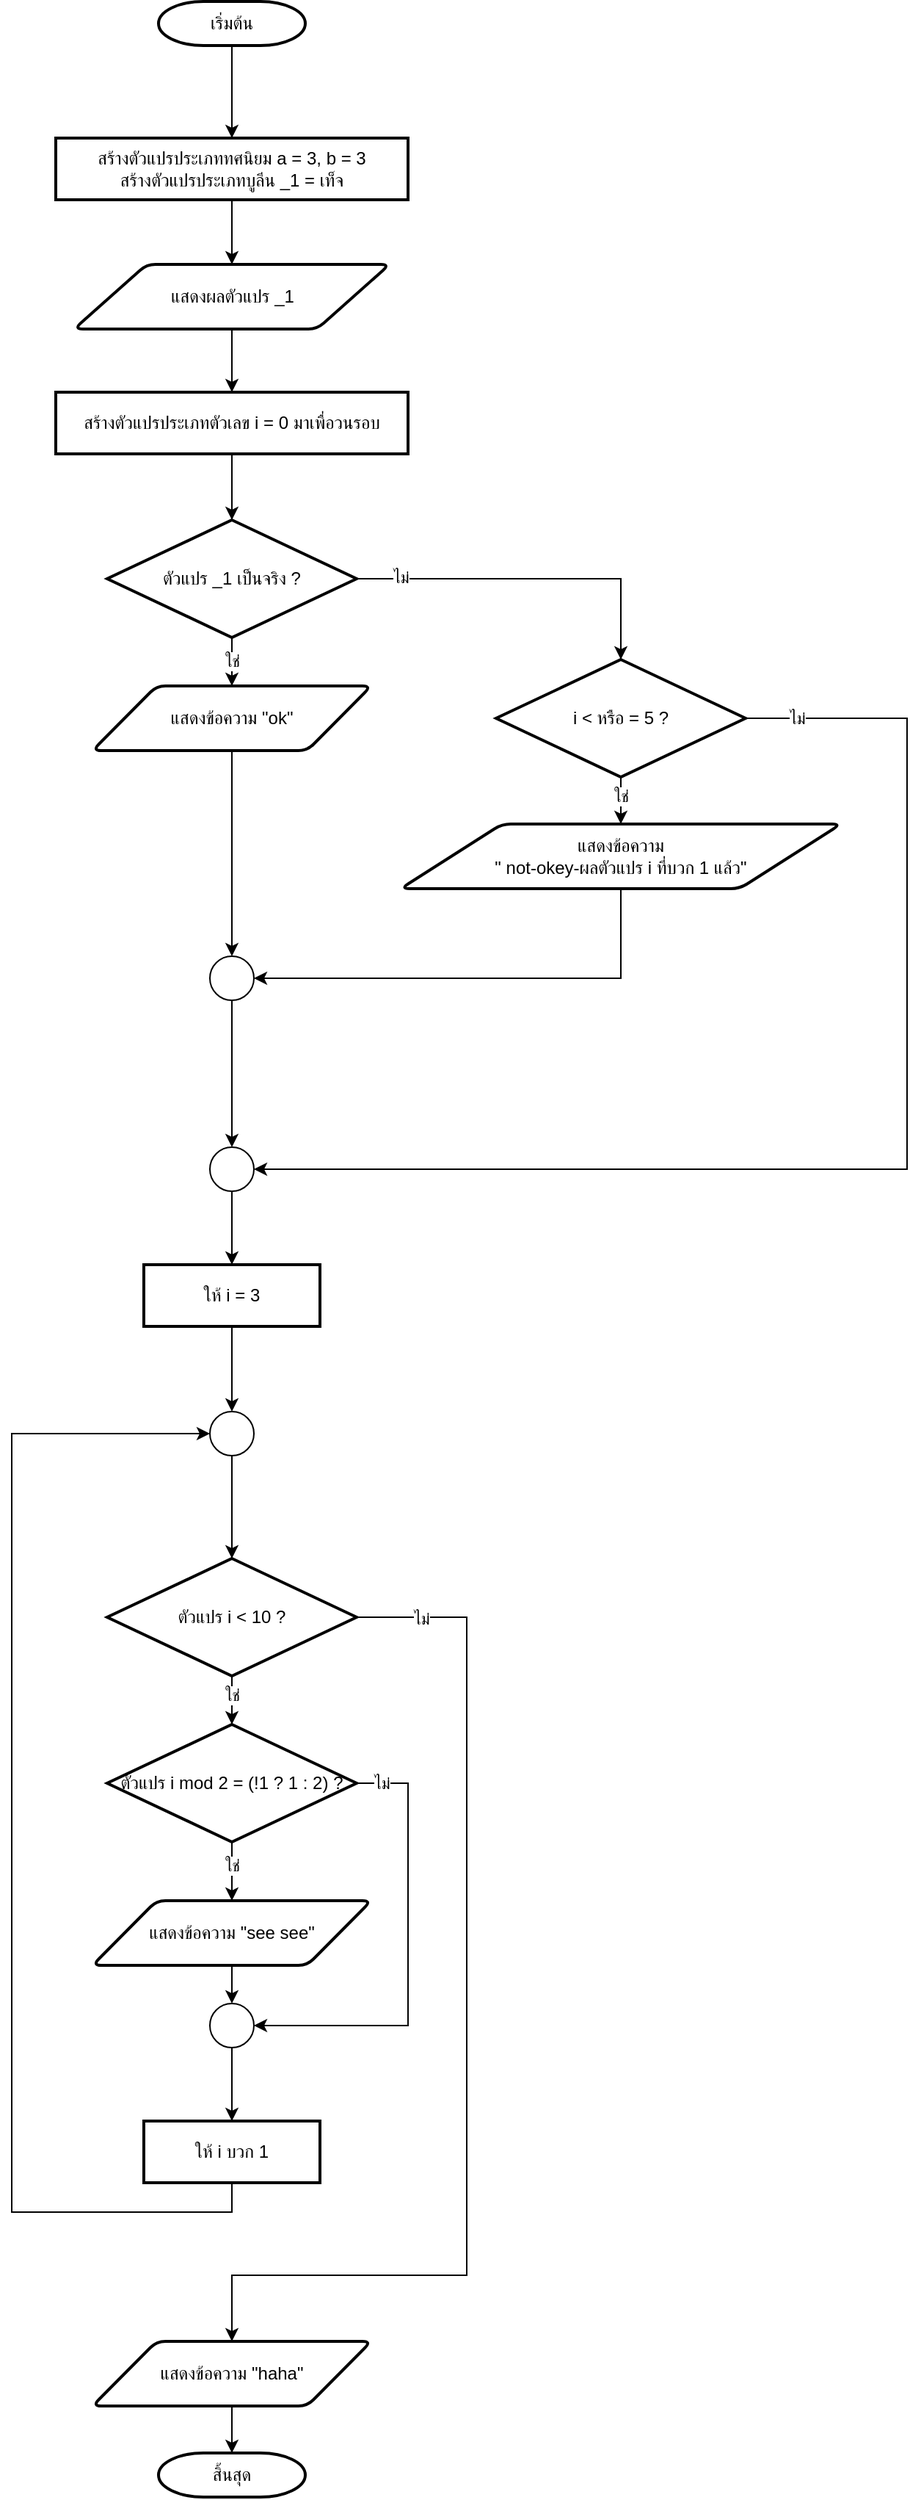 <mxfile version="25.0.3">
  <diagram name="Page-1" id="eiIn-LXVRp4PdeH9p7JJ">
    <mxGraphModel dx="1760" dy="936" grid="1" gridSize="10" guides="1" tooltips="1" connect="1" arrows="1" fold="1" page="1" pageScale="1" pageWidth="850" pageHeight="1100" math="0" shadow="0">
      <root>
        <mxCell id="0" />
        <mxCell id="1" parent="0" />
        <mxCell id="SwMyANA-emPV66KAQKip-1" value="" style="edgeStyle=orthogonalEdgeStyle;rounded=0;orthogonalLoop=1;jettySize=auto;html=1;" parent="1" source="SwMyANA-emPV66KAQKip-2" target="SwMyANA-emPV66KAQKip-4" edge="1">
          <mxGeometry relative="1" as="geometry" />
        </mxCell>
        <mxCell id="SwMyANA-emPV66KAQKip-2" value="เริ่มต้น" style="strokeWidth=2;html=1;shape=mxgraph.flowchart.terminator;whiteSpace=wrap;" parent="1" vertex="1">
          <mxGeometry x="340" y="40" width="100" height="30" as="geometry" />
        </mxCell>
        <mxCell id="SwMyANA-emPV66KAQKip-3" value="" style="edgeStyle=orthogonalEdgeStyle;rounded=0;orthogonalLoop=1;jettySize=auto;html=1;" parent="1" source="SwMyANA-emPV66KAQKip-4" target="SwMyANA-emPV66KAQKip-6" edge="1">
          <mxGeometry relative="1" as="geometry" />
        </mxCell>
        <mxCell id="SwMyANA-emPV66KAQKip-4" value="สร้างตัวแปรประเภททศนิยม a = 3, b = 3&lt;div&gt;สร้างตัวแปรประเภทบูลีน _1 = เท็จ&lt;/div&gt;" style="rounded=1;whiteSpace=wrap;html=1;absoluteArcSize=1;arcSize=0;strokeWidth=2;" parent="1" vertex="1">
          <mxGeometry x="270" y="133" width="240" height="42" as="geometry" />
        </mxCell>
        <mxCell id="SwMyANA-emPV66KAQKip-5" value="" style="edgeStyle=orthogonalEdgeStyle;rounded=0;orthogonalLoop=1;jettySize=auto;html=1;" parent="1" source="SwMyANA-emPV66KAQKip-6" target="SwMyANA-emPV66KAQKip-8" edge="1">
          <mxGeometry relative="1" as="geometry" />
        </mxCell>
        <mxCell id="SwMyANA-emPV66KAQKip-6" value="แสดงผล&lt;span style=&quot;background-color: initial;&quot;&gt;ตัวแปร _1&lt;/span&gt;" style="shape=parallelogram;html=1;strokeWidth=2;perimeter=parallelogramPerimeter;whiteSpace=wrap;rounded=1;arcSize=12;size=0.23;" parent="1" vertex="1">
          <mxGeometry x="282.5" y="219" width="215" height="44" as="geometry" />
        </mxCell>
        <mxCell id="SwMyANA-emPV66KAQKip-7" value="" style="edgeStyle=orthogonalEdgeStyle;rounded=0;orthogonalLoop=1;jettySize=auto;html=1;" parent="1" source="SwMyANA-emPV66KAQKip-8" target="SwMyANA-emPV66KAQKip-11" edge="1">
          <mxGeometry relative="1" as="geometry" />
        </mxCell>
        <mxCell id="SwMyANA-emPV66KAQKip-8" value="สร้างตัวแปรประเภทตัวเลข i = 0 มาเพื่อวนรอบ" style="rounded=1;whiteSpace=wrap;html=1;absoluteArcSize=1;arcSize=0;strokeWidth=2;" parent="1" vertex="1">
          <mxGeometry x="270" y="306" width="240" height="42" as="geometry" />
        </mxCell>
        <mxCell id="SwMyANA-emPV66KAQKip-37" value="" style="edgeStyle=orthogonalEdgeStyle;rounded=0;orthogonalLoop=1;jettySize=auto;html=1;" parent="1" source="SwMyANA-emPV66KAQKip-11" target="SwMyANA-emPV66KAQKip-16" edge="1">
          <mxGeometry relative="1" as="geometry" />
        </mxCell>
        <mxCell id="OTArRopBpCJ90Re62fTz-11" value="ใช่" style="edgeLabel;html=1;align=center;verticalAlign=middle;resizable=0;points=[];" vertex="1" connectable="0" parent="SwMyANA-emPV66KAQKip-37">
          <mxGeometry x="0.254" relative="1" as="geometry">
            <mxPoint as="offset" />
          </mxGeometry>
        </mxCell>
        <mxCell id="SwMyANA-emPV66KAQKip-40" value="" style="edgeStyle=orthogonalEdgeStyle;rounded=0;orthogonalLoop=1;jettySize=auto;html=1;" parent="1" source="SwMyANA-emPV66KAQKip-11" target="SwMyANA-emPV66KAQKip-38" edge="1">
          <mxGeometry relative="1" as="geometry" />
        </mxCell>
        <mxCell id="OTArRopBpCJ90Re62fTz-12" value="ไม่" style="edgeLabel;html=1;align=center;verticalAlign=middle;resizable=0;points=[];" vertex="1" connectable="0" parent="SwMyANA-emPV66KAQKip-40">
          <mxGeometry x="-0.744" y="1" relative="1" as="geometry">
            <mxPoint as="offset" />
          </mxGeometry>
        </mxCell>
        <mxCell id="SwMyANA-emPV66KAQKip-11" value="ตัวแปร _1 เป็นจริง ?" style="strokeWidth=2;html=1;shape=mxgraph.flowchart.decision;whiteSpace=wrap;" parent="1" vertex="1">
          <mxGeometry x="305" y="393" width="170" height="80" as="geometry" />
        </mxCell>
        <mxCell id="SwMyANA-emPV66KAQKip-46" value="" style="edgeStyle=orthogonalEdgeStyle;rounded=0;orthogonalLoop=1;jettySize=auto;html=1;" parent="1" source="SwMyANA-emPV66KAQKip-16" target="SwMyANA-emPV66KAQKip-42" edge="1">
          <mxGeometry relative="1" as="geometry" />
        </mxCell>
        <mxCell id="SwMyANA-emPV66KAQKip-16" value="แสดงข้อความ&amp;nbsp;&lt;span style=&quot;background-color: initial;&quot;&gt;&quot;ok&quot;&lt;/span&gt;" style="shape=parallelogram;html=1;strokeWidth=2;perimeter=parallelogramPerimeter;whiteSpace=wrap;rounded=1;arcSize=12;size=0.23;" parent="1" vertex="1">
          <mxGeometry x="295" y="506" width="190" height="44" as="geometry" />
        </mxCell>
        <mxCell id="SwMyANA-emPV66KAQKip-53" value="" style="edgeStyle=orthogonalEdgeStyle;rounded=0;orthogonalLoop=1;jettySize=auto;html=1;" parent="1" source="SwMyANA-emPV66KAQKip-19" target="SwMyANA-emPV66KAQKip-50" edge="1">
          <mxGeometry relative="1" as="geometry" />
        </mxCell>
        <mxCell id="OTArRopBpCJ90Re62fTz-17" value="ใช่" style="edgeLabel;html=1;align=center;verticalAlign=middle;resizable=0;points=[];" vertex="1" connectable="0" parent="SwMyANA-emPV66KAQKip-53">
          <mxGeometry x="-0.46" relative="1" as="geometry">
            <mxPoint as="offset" />
          </mxGeometry>
        </mxCell>
        <mxCell id="SwMyANA-emPV66KAQKip-19" value="ตัวแปร i &amp;lt; 10 ?" style="strokeWidth=2;html=1;shape=mxgraph.flowchart.decision;whiteSpace=wrap;" parent="1" vertex="1">
          <mxGeometry x="305" y="1100" width="170" height="80" as="geometry" />
        </mxCell>
        <mxCell id="SwMyANA-emPV66KAQKip-23" value="" style="verticalLabelPosition=bottom;verticalAlign=top;html=1;shape=mxgraph.flowchart.on-page_reference;" parent="1" vertex="1">
          <mxGeometry x="375" y="1403" width="30" height="30" as="geometry" />
        </mxCell>
        <mxCell id="SwMyANA-emPV66KAQKip-56" value="" style="edgeStyle=orthogonalEdgeStyle;rounded=0;orthogonalLoop=1;jettySize=auto;html=1;" parent="1" source="SwMyANA-emPV66KAQKip-25" target="SwMyANA-emPV66KAQKip-28" edge="1">
          <mxGeometry relative="1" as="geometry" />
        </mxCell>
        <mxCell id="SwMyANA-emPV66KAQKip-25" value="แสดงข้อความ&amp;nbsp;&lt;span style=&quot;background-color: initial;&quot;&gt;&quot;haha&quot;&lt;/span&gt;" style="shape=parallelogram;html=1;strokeWidth=2;perimeter=parallelogramPerimeter;whiteSpace=wrap;rounded=1;arcSize=12;size=0.23;" parent="1" vertex="1">
          <mxGeometry x="295" y="1633" width="190" height="44" as="geometry" />
        </mxCell>
        <mxCell id="SwMyANA-emPV66KAQKip-28" value="สิ้นสุด" style="strokeWidth=2;html=1;shape=mxgraph.flowchart.terminator;whiteSpace=wrap;" parent="1" vertex="1">
          <mxGeometry x="340" y="1709" width="100" height="30" as="geometry" />
        </mxCell>
        <mxCell id="OTArRopBpCJ90Re62fTz-1" value="" style="edgeStyle=orthogonalEdgeStyle;rounded=0;orthogonalLoop=1;jettySize=auto;html=1;" edge="1" parent="1" source="SwMyANA-emPV66KAQKip-38" target="SwMyANA-emPV66KAQKip-39">
          <mxGeometry relative="1" as="geometry" />
        </mxCell>
        <mxCell id="OTArRopBpCJ90Re62fTz-13" value="ใช่" style="edgeLabel;html=1;align=center;verticalAlign=middle;resizable=0;points=[];" vertex="1" connectable="0" parent="OTArRopBpCJ90Re62fTz-1">
          <mxGeometry x="0.151" relative="1" as="geometry">
            <mxPoint as="offset" />
          </mxGeometry>
        </mxCell>
        <mxCell id="OTArRopBpCJ90Re62fTz-2" style="edgeStyle=orthogonalEdgeStyle;rounded=0;orthogonalLoop=1;jettySize=auto;html=1;exitX=1;exitY=0.5;exitDx=0;exitDy=0;exitPerimeter=0;entryX=1;entryY=0.5;entryDx=0;entryDy=0;" edge="1" parent="1" source="SwMyANA-emPV66KAQKip-38" target="SwMyANA-emPV66KAQKip-47">
          <mxGeometry relative="1" as="geometry">
            <Array as="points">
              <mxPoint x="850" y="528" />
              <mxPoint x="850" y="835" />
            </Array>
          </mxGeometry>
        </mxCell>
        <mxCell id="OTArRopBpCJ90Re62fTz-14" value="ไม่" style="edgeLabel;html=1;align=center;verticalAlign=middle;resizable=0;points=[];" vertex="1" connectable="0" parent="OTArRopBpCJ90Re62fTz-2">
          <mxGeometry x="-0.919" relative="1" as="geometry">
            <mxPoint as="offset" />
          </mxGeometry>
        </mxCell>
        <mxCell id="SwMyANA-emPV66KAQKip-38" value="i &amp;lt; หรือ = 5 ?" style="strokeWidth=2;html=1;shape=mxgraph.flowchart.decision;whiteSpace=wrap;" parent="1" vertex="1">
          <mxGeometry x="570" y="488" width="170" height="80" as="geometry" />
        </mxCell>
        <mxCell id="SwMyANA-emPV66KAQKip-45" style="edgeStyle=orthogonalEdgeStyle;rounded=0;orthogonalLoop=1;jettySize=auto;html=1;exitX=0.5;exitY=1;exitDx=0;exitDy=0;entryX=1;entryY=0.5;entryDx=0;entryDy=0;" parent="1" source="SwMyANA-emPV66KAQKip-39" target="SwMyANA-emPV66KAQKip-42" edge="1">
          <mxGeometry relative="1" as="geometry" />
        </mxCell>
        <mxCell id="SwMyANA-emPV66KAQKip-39" value="แสดงข้อความ&lt;div&gt;&lt;span style=&quot;background-color: initial;&quot;&gt;&quot;&amp;nbsp;not-okey-ผลตัวแปร i ที่บวก 1 แล้ว&quot;&lt;/span&gt;&lt;/div&gt;" style="shape=parallelogram;html=1;strokeWidth=2;perimeter=parallelogramPerimeter;whiteSpace=wrap;rounded=1;arcSize=12;size=0.23;" parent="1" vertex="1">
          <mxGeometry x="505" y="600" width="300" height="44" as="geometry" />
        </mxCell>
        <mxCell id="SwMyANA-emPV66KAQKip-48" value="" style="edgeStyle=orthogonalEdgeStyle;rounded=0;orthogonalLoop=1;jettySize=auto;html=1;" parent="1" source="SwMyANA-emPV66KAQKip-42" target="SwMyANA-emPV66KAQKip-47" edge="1">
          <mxGeometry relative="1" as="geometry" />
        </mxCell>
        <mxCell id="SwMyANA-emPV66KAQKip-42" value="" style="ellipse;whiteSpace=wrap;html=1;aspect=fixed;" parent="1" vertex="1">
          <mxGeometry x="375" y="690" width="30" height="30" as="geometry" />
        </mxCell>
        <mxCell id="SwMyANA-emPV66KAQKip-52" value="" style="edgeStyle=orthogonalEdgeStyle;rounded=0;orthogonalLoop=1;jettySize=auto;html=1;" parent="1" source="OTArRopBpCJ90Re62fTz-23" target="SwMyANA-emPV66KAQKip-19" edge="1">
          <mxGeometry relative="1" as="geometry" />
        </mxCell>
        <mxCell id="SwMyANA-emPV66KAQKip-43" value="ให้ i = 3" style="rounded=1;whiteSpace=wrap;html=1;absoluteArcSize=1;arcSize=0;strokeWidth=2;" parent="1" vertex="1">
          <mxGeometry x="330" y="900" width="120" height="42" as="geometry" />
        </mxCell>
        <mxCell id="SwMyANA-emPV66KAQKip-51" value="" style="edgeStyle=orthogonalEdgeStyle;rounded=0;orthogonalLoop=1;jettySize=auto;html=1;" parent="1" source="SwMyANA-emPV66KAQKip-47" target="SwMyANA-emPV66KAQKip-43" edge="1">
          <mxGeometry relative="1" as="geometry" />
        </mxCell>
        <mxCell id="SwMyANA-emPV66KAQKip-47" value="" style="ellipse;whiteSpace=wrap;html=1;aspect=fixed;" parent="1" vertex="1">
          <mxGeometry x="375" y="820" width="30" height="30" as="geometry" />
        </mxCell>
        <mxCell id="OTArRopBpCJ90Re62fTz-3" value="" style="edgeStyle=orthogonalEdgeStyle;rounded=0;orthogonalLoop=1;jettySize=auto;html=1;" edge="1" parent="1" source="SwMyANA-emPV66KAQKip-50" target="SwMyANA-emPV66KAQKip-54">
          <mxGeometry relative="1" as="geometry" />
        </mxCell>
        <mxCell id="OTArRopBpCJ90Re62fTz-18" value="ใช่" style="edgeLabel;html=1;align=center;verticalAlign=middle;resizable=0;points=[];" vertex="1" connectable="0" parent="OTArRopBpCJ90Re62fTz-3">
          <mxGeometry x="-0.205" relative="1" as="geometry">
            <mxPoint as="offset" />
          </mxGeometry>
        </mxCell>
        <mxCell id="SwMyANA-emPV66KAQKip-50" value="ตัวแปร i mod 2 = (!1 ? 1 : 2) ?" style="strokeWidth=2;html=1;shape=mxgraph.flowchart.decision;whiteSpace=wrap;" parent="1" vertex="1">
          <mxGeometry x="305" y="1213" width="170" height="80" as="geometry" />
        </mxCell>
        <mxCell id="SwMyANA-emPV66KAQKip-57" value="" style="edgeStyle=orthogonalEdgeStyle;rounded=0;orthogonalLoop=1;jettySize=auto;html=1;" parent="1" source="SwMyANA-emPV66KAQKip-54" target="SwMyANA-emPV66KAQKip-23" edge="1">
          <mxGeometry relative="1" as="geometry" />
        </mxCell>
        <mxCell id="SwMyANA-emPV66KAQKip-54" value="แสดงข้อความ&amp;nbsp;&lt;span style=&quot;background-color: initial;&quot;&gt;&quot;see see&quot;&lt;/span&gt;" style="shape=parallelogram;html=1;strokeWidth=2;perimeter=parallelogramPerimeter;whiteSpace=wrap;rounded=1;arcSize=12;size=0.23;" parent="1" vertex="1">
          <mxGeometry x="295" y="1333" width="190" height="44" as="geometry" />
        </mxCell>
        <mxCell id="OTArRopBpCJ90Re62fTz-8" style="edgeStyle=orthogonalEdgeStyle;rounded=0;orthogonalLoop=1;jettySize=auto;html=1;exitX=1;exitY=0.5;exitDx=0;exitDy=0;exitPerimeter=0;entryX=1;entryY=0.5;entryDx=0;entryDy=0;entryPerimeter=0;" edge="1" parent="1" source="SwMyANA-emPV66KAQKip-50" target="SwMyANA-emPV66KAQKip-23">
          <mxGeometry relative="1" as="geometry">
            <Array as="points">
              <mxPoint x="510" y="1253" />
              <mxPoint x="510" y="1418" />
            </Array>
          </mxGeometry>
        </mxCell>
        <mxCell id="OTArRopBpCJ90Re62fTz-16" value="ไม่" style="edgeLabel;html=1;align=center;verticalAlign=middle;resizable=0;points=[];" vertex="1" connectable="0" parent="OTArRopBpCJ90Re62fTz-8">
          <mxGeometry x="-0.892" relative="1" as="geometry">
            <mxPoint as="offset" />
          </mxGeometry>
        </mxCell>
        <mxCell id="OTArRopBpCJ90Re62fTz-9" style="edgeStyle=orthogonalEdgeStyle;rounded=0;orthogonalLoop=1;jettySize=auto;html=1;exitX=1;exitY=0.5;exitDx=0;exitDy=0;exitPerimeter=0;entryX=0.5;entryY=0;entryDx=0;entryDy=0;" edge="1" parent="1" source="SwMyANA-emPV66KAQKip-19" target="SwMyANA-emPV66KAQKip-25">
          <mxGeometry relative="1" as="geometry">
            <mxPoint x="405.0" y="1588" as="targetPoint" />
            <Array as="points">
              <mxPoint x="550" y="1140" />
              <mxPoint x="550" y="1588" />
              <mxPoint x="390" y="1588" />
            </Array>
          </mxGeometry>
        </mxCell>
        <mxCell id="OTArRopBpCJ90Re62fTz-15" value="ไม่" style="edgeLabel;html=1;align=center;verticalAlign=middle;resizable=0;points=[];" vertex="1" connectable="0" parent="OTArRopBpCJ90Re62fTz-9">
          <mxGeometry x="-0.879" y="-1" relative="1" as="geometry">
            <mxPoint as="offset" />
          </mxGeometry>
        </mxCell>
        <mxCell id="OTArRopBpCJ90Re62fTz-21" value="" style="edgeStyle=orthogonalEdgeStyle;rounded=0;orthogonalLoop=1;jettySize=auto;html=1;" edge="1" parent="1" source="SwMyANA-emPV66KAQKip-23" target="OTArRopBpCJ90Re62fTz-20">
          <mxGeometry relative="1" as="geometry">
            <mxPoint x="390" y="1433" as="sourcePoint" />
            <mxPoint x="390" y="1573" as="targetPoint" />
          </mxGeometry>
        </mxCell>
        <mxCell id="OTArRopBpCJ90Re62fTz-25" style="edgeStyle=orthogonalEdgeStyle;rounded=0;orthogonalLoop=1;jettySize=auto;html=1;exitX=0.5;exitY=1;exitDx=0;exitDy=0;entryX=0;entryY=0.5;entryDx=0;entryDy=0;" edge="1" parent="1" source="OTArRopBpCJ90Re62fTz-20" target="OTArRopBpCJ90Re62fTz-23">
          <mxGeometry relative="1" as="geometry">
            <Array as="points">
              <mxPoint x="390" y="1545" />
              <mxPoint x="240" y="1545" />
              <mxPoint x="240" y="1015" />
            </Array>
          </mxGeometry>
        </mxCell>
        <mxCell id="OTArRopBpCJ90Re62fTz-20" value="ให้ i บวก 1" style="rounded=1;whiteSpace=wrap;html=1;absoluteArcSize=1;arcSize=0;strokeWidth=2;" vertex="1" parent="1">
          <mxGeometry x="330" y="1483" width="120" height="42" as="geometry" />
        </mxCell>
        <mxCell id="OTArRopBpCJ90Re62fTz-24" value="" style="edgeStyle=orthogonalEdgeStyle;rounded=0;orthogonalLoop=1;jettySize=auto;html=1;" edge="1" parent="1" source="SwMyANA-emPV66KAQKip-43" target="OTArRopBpCJ90Re62fTz-23">
          <mxGeometry relative="1" as="geometry">
            <mxPoint x="390" y="942" as="sourcePoint" />
            <mxPoint x="390" y="1100" as="targetPoint" />
          </mxGeometry>
        </mxCell>
        <mxCell id="OTArRopBpCJ90Re62fTz-23" value="" style="ellipse;whiteSpace=wrap;html=1;aspect=fixed;" vertex="1" parent="1">
          <mxGeometry x="375" y="1000" width="30" height="30" as="geometry" />
        </mxCell>
      </root>
    </mxGraphModel>
  </diagram>
</mxfile>
